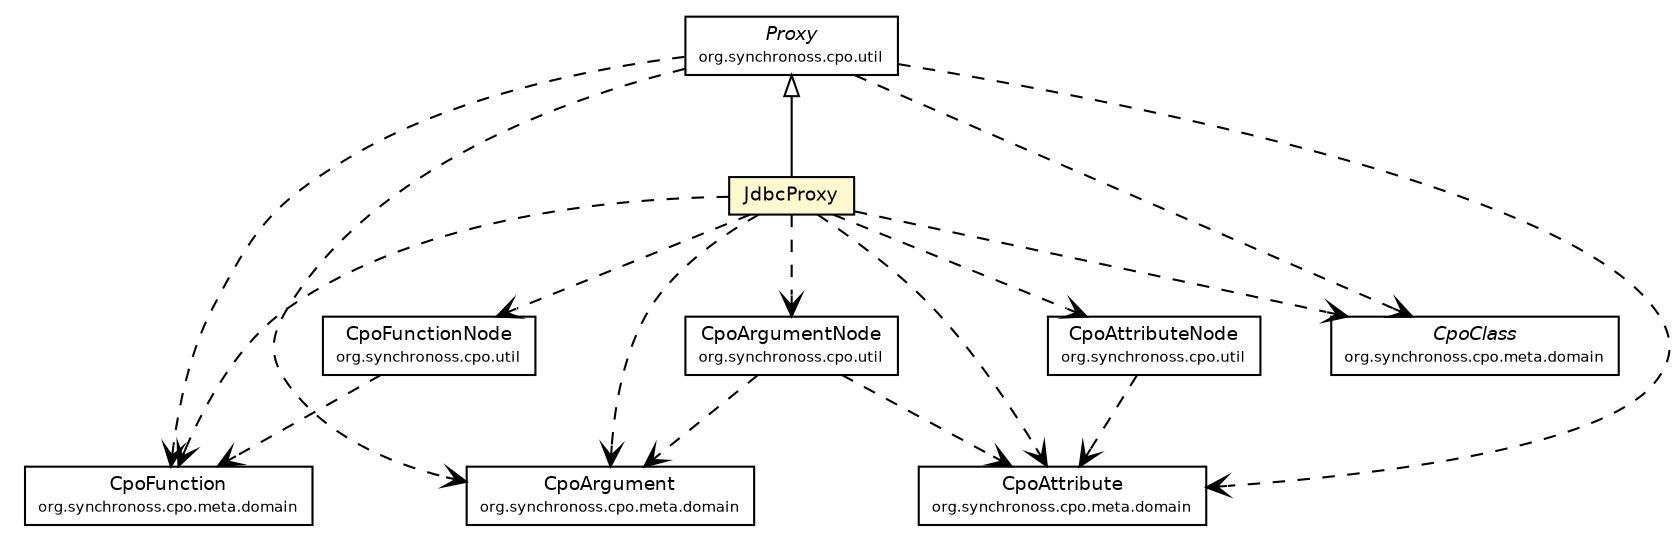 #!/usr/local/bin/dot
#
# Class diagram 
# Generated by UmlGraph version 4.6 (http://www.spinellis.gr/sw/umlgraph)
#

digraph G {
	edge [fontname="Helvetica",fontsize=10,labelfontname="Helvetica",labelfontsize=10];
	node [fontname="Helvetica",fontsize=10,shape=plaintext];
	// org.synchronoss.cpo.util.CpoAttributeNode
	c4415 [label=<<table border="0" cellborder="1" cellspacing="0" cellpadding="2" port="p" href="../CpoAttributeNode.html">
		<tr><td><table border="0" cellspacing="0" cellpadding="1">
			<tr><td> CpoAttributeNode </td></tr>
			<tr><td><font point-size="7.0"> org.synchronoss.cpo.util </font></td></tr>
		</table></td></tr>
		</table>>, fontname="Helvetica", fontcolor="black", fontsize=9.0];
	// org.synchronoss.cpo.util.CpoFunctionNode
	c4430 [label=<<table border="0" cellborder="1" cellspacing="0" cellpadding="2" port="p" href="../CpoFunctionNode.html">
		<tr><td><table border="0" cellspacing="0" cellpadding="1">
			<tr><td> CpoFunctionNode </td></tr>
			<tr><td><font point-size="7.0"> org.synchronoss.cpo.util </font></td></tr>
		</table></td></tr>
		</table>>, fontname="Helvetica", fontcolor="black", fontsize=9.0];
	// org.synchronoss.cpo.util.CpoArgumentNode
	c4434 [label=<<table border="0" cellborder="1" cellspacing="0" cellpadding="2" port="p" href="../CpoArgumentNode.html">
		<tr><td><table border="0" cellspacing="0" cellpadding="1">
			<tr><td> CpoArgumentNode </td></tr>
			<tr><td><font point-size="7.0"> org.synchronoss.cpo.util </font></td></tr>
		</table></td></tr>
		</table>>, fontname="Helvetica", fontcolor="black", fontsize=9.0];
	// org.synchronoss.cpo.util.Proxy
	c4438 [label=<<table border="0" cellborder="1" cellspacing="0" cellpadding="2" port="p" href="../Proxy.html">
		<tr><td><table border="0" cellspacing="0" cellpadding="1">
			<tr><td><font face="Helvetica-Oblique"> Proxy </font></td></tr>
			<tr><td><font point-size="7.0"> org.synchronoss.cpo.util </font></td></tr>
		</table></td></tr>
		</table>>, fontname="Helvetica", fontcolor="black", fontsize=9.0];
	// org.synchronoss.cpo.util.jdbc.JdbcProxy
	c4453 [label=<<table border="0" cellborder="1" cellspacing="0" cellpadding="2" port="p" bgcolor="lemonChiffon" href="./JdbcProxy.html">
		<tr><td><table border="0" cellspacing="0" cellpadding="1">
			<tr><td> JdbcProxy </td></tr>
		</table></td></tr>
		</table>>, fontname="Helvetica", fontcolor="black", fontsize=9.0];
	//org.synchronoss.cpo.util.jdbc.JdbcProxy extends org.synchronoss.cpo.util.Proxy
	c4438:p -> c4453:p [dir=back,arrowtail=empty];
	// org.synchronoss.cpo.util.CpoAttributeNode DEPEND org.synchronoss.cpo.meta.domain.CpoAttribute
	c4415:p -> c4473:p [taillabel="", label="", headlabel="", fontname="Helvetica", fontcolor="black", fontsize=10.0, color="black", arrowhead=open, style=dashed];
	// org.synchronoss.cpo.util.CpoFunctionNode DEPEND org.synchronoss.cpo.meta.domain.CpoFunction
	c4430:p -> c4474:p [taillabel="", label="", headlabel="", fontname="Helvetica", fontcolor="black", fontsize=10.0, color="black", arrowhead=open, style=dashed];
	// org.synchronoss.cpo.util.CpoArgumentNode DEPEND org.synchronoss.cpo.meta.domain.CpoArgument
	c4434:p -> c4475:p [taillabel="", label="", headlabel="", fontname="Helvetica", fontcolor="black", fontsize=10.0, color="black", arrowhead=open, style=dashed];
	// org.synchronoss.cpo.util.CpoArgumentNode DEPEND org.synchronoss.cpo.meta.domain.CpoAttribute
	c4434:p -> c4473:p [taillabel="", label="", headlabel="", fontname="Helvetica", fontcolor="black", fontsize=10.0, color="black", arrowhead=open, style=dashed];
	// org.synchronoss.cpo.util.Proxy DEPEND org.synchronoss.cpo.meta.domain.CpoArgument
	c4438:p -> c4475:p [taillabel="", label="", headlabel="", fontname="Helvetica", fontcolor="black", fontsize=10.0, color="black", arrowhead=open, style=dashed];
	// org.synchronoss.cpo.util.Proxy DEPEND org.synchronoss.cpo.meta.domain.CpoClass
	c4438:p -> c4476:p [taillabel="", label="", headlabel="", fontname="Helvetica", fontcolor="black", fontsize=10.0, color="black", arrowhead=open, style=dashed];
	// org.synchronoss.cpo.util.Proxy DEPEND org.synchronoss.cpo.meta.domain.CpoAttribute
	c4438:p -> c4473:p [taillabel="", label="", headlabel="", fontname="Helvetica", fontcolor="black", fontsize=10.0, color="black", arrowhead=open, style=dashed];
	// org.synchronoss.cpo.util.Proxy DEPEND org.synchronoss.cpo.meta.domain.CpoFunction
	c4438:p -> c4474:p [taillabel="", label="", headlabel="", fontname="Helvetica", fontcolor="black", fontsize=10.0, color="black", arrowhead=open, style=dashed];
	// org.synchronoss.cpo.util.jdbc.JdbcProxy DEPEND org.synchronoss.cpo.util.CpoAttributeNode
	c4453:p -> c4415:p [taillabel="", label="", headlabel="", fontname="Helvetica", fontcolor="black", fontsize=10.0, color="black", arrowhead=open, style=dashed];
	// org.synchronoss.cpo.util.jdbc.JdbcProxy DEPEND org.synchronoss.cpo.meta.domain.CpoClass
	c4453:p -> c4476:p [taillabel="", label="", headlabel="", fontname="Helvetica", fontcolor="black", fontsize=10.0, color="black", arrowhead=open, style=dashed];
	// org.synchronoss.cpo.util.jdbc.JdbcProxy DEPEND org.synchronoss.cpo.util.CpoArgumentNode
	c4453:p -> c4434:p [taillabel="", label="", headlabel="", fontname="Helvetica", fontcolor="black", fontsize=10.0, color="black", arrowhead=open, style=dashed];
	// org.synchronoss.cpo.util.jdbc.JdbcProxy DEPEND org.synchronoss.cpo.util.CpoFunctionNode
	c4453:p -> c4430:p [taillabel="", label="", headlabel="", fontname="Helvetica", fontcolor="black", fontsize=10.0, color="black", arrowhead=open, style=dashed];
	// org.synchronoss.cpo.util.jdbc.JdbcProxy DEPEND org.synchronoss.cpo.meta.domain.CpoArgument
	c4453:p -> c4475:p [taillabel="", label="", headlabel="", fontname="Helvetica", fontcolor="black", fontsize=10.0, color="black", arrowhead=open, style=dashed];
	// org.synchronoss.cpo.util.jdbc.JdbcProxy DEPEND org.synchronoss.cpo.meta.domain.CpoFunction
	c4453:p -> c4474:p [taillabel="", label="", headlabel="", fontname="Helvetica", fontcolor="black", fontsize=10.0, color="black", arrowhead=open, style=dashed];
	// org.synchronoss.cpo.util.jdbc.JdbcProxy DEPEND org.synchronoss.cpo.meta.domain.CpoAttribute
	c4453:p -> c4473:p [taillabel="", label="", headlabel="", fontname="Helvetica", fontcolor="black", fontsize=10.0, color="black", arrowhead=open, style=dashed];
	// org.synchronoss.cpo.meta.domain.CpoClass
	c4476 [label=<<table border="0" cellborder="1" cellspacing="0" cellpadding="2" port="p" href="http://java.sun.com/j2se/1.4.2/docs/api/org/synchronoss/cpo/meta/domain/CpoClass.html">
		<tr><td><table border="0" cellspacing="0" cellpadding="1">
			<tr><td><font face="Helvetica-Oblique"> CpoClass </font></td></tr>
			<tr><td><font point-size="7.0"> org.synchronoss.cpo.meta.domain </font></td></tr>
		</table></td></tr>
		</table>>, fontname="Helvetica", fontcolor="black", fontsize=9.0];
	// org.synchronoss.cpo.meta.domain.CpoArgument
	c4475 [label=<<table border="0" cellborder="1" cellspacing="0" cellpadding="2" port="p" href="http://java.sun.com/j2se/1.4.2/docs/api/org/synchronoss/cpo/meta/domain/CpoArgument.html">
		<tr><td><table border="0" cellspacing="0" cellpadding="1">
			<tr><td> CpoArgument </td></tr>
			<tr><td><font point-size="7.0"> org.synchronoss.cpo.meta.domain </font></td></tr>
		</table></td></tr>
		</table>>, fontname="Helvetica", fontcolor="black", fontsize=9.0];
	// org.synchronoss.cpo.meta.domain.CpoAttribute
	c4473 [label=<<table border="0" cellborder="1" cellspacing="0" cellpadding="2" port="p" href="http://java.sun.com/j2se/1.4.2/docs/api/org/synchronoss/cpo/meta/domain/CpoAttribute.html">
		<tr><td><table border="0" cellspacing="0" cellpadding="1">
			<tr><td> CpoAttribute </td></tr>
			<tr><td><font point-size="7.0"> org.synchronoss.cpo.meta.domain </font></td></tr>
		</table></td></tr>
		</table>>, fontname="Helvetica", fontcolor="black", fontsize=9.0];
	// org.synchronoss.cpo.meta.domain.CpoFunction
	c4474 [label=<<table border="0" cellborder="1" cellspacing="0" cellpadding="2" port="p" href="http://java.sun.com/j2se/1.4.2/docs/api/org/synchronoss/cpo/meta/domain/CpoFunction.html">
		<tr><td><table border="0" cellspacing="0" cellpadding="1">
			<tr><td> CpoFunction </td></tr>
			<tr><td><font point-size="7.0"> org.synchronoss.cpo.meta.domain </font></td></tr>
		</table></td></tr>
		</table>>, fontname="Helvetica", fontcolor="black", fontsize=9.0];
}

